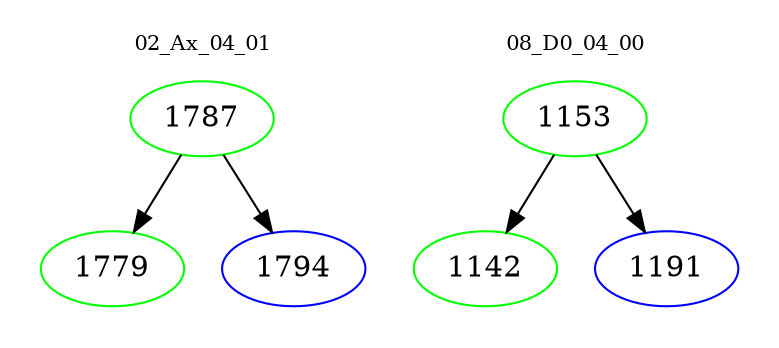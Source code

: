 digraph{
subgraph cluster_0 {
color = white
label = "02_Ax_04_01";
fontsize=10;
T0_1787 [label="1787", color="green"]
T0_1787 -> T0_1779 [color="black"]
T0_1779 [label="1779", color="green"]
T0_1787 -> T0_1794 [color="black"]
T0_1794 [label="1794", color="blue"]
}
subgraph cluster_1 {
color = white
label = "08_D0_04_00";
fontsize=10;
T1_1153 [label="1153", color="green"]
T1_1153 -> T1_1142 [color="black"]
T1_1142 [label="1142", color="green"]
T1_1153 -> T1_1191 [color="black"]
T1_1191 [label="1191", color="blue"]
}
}
